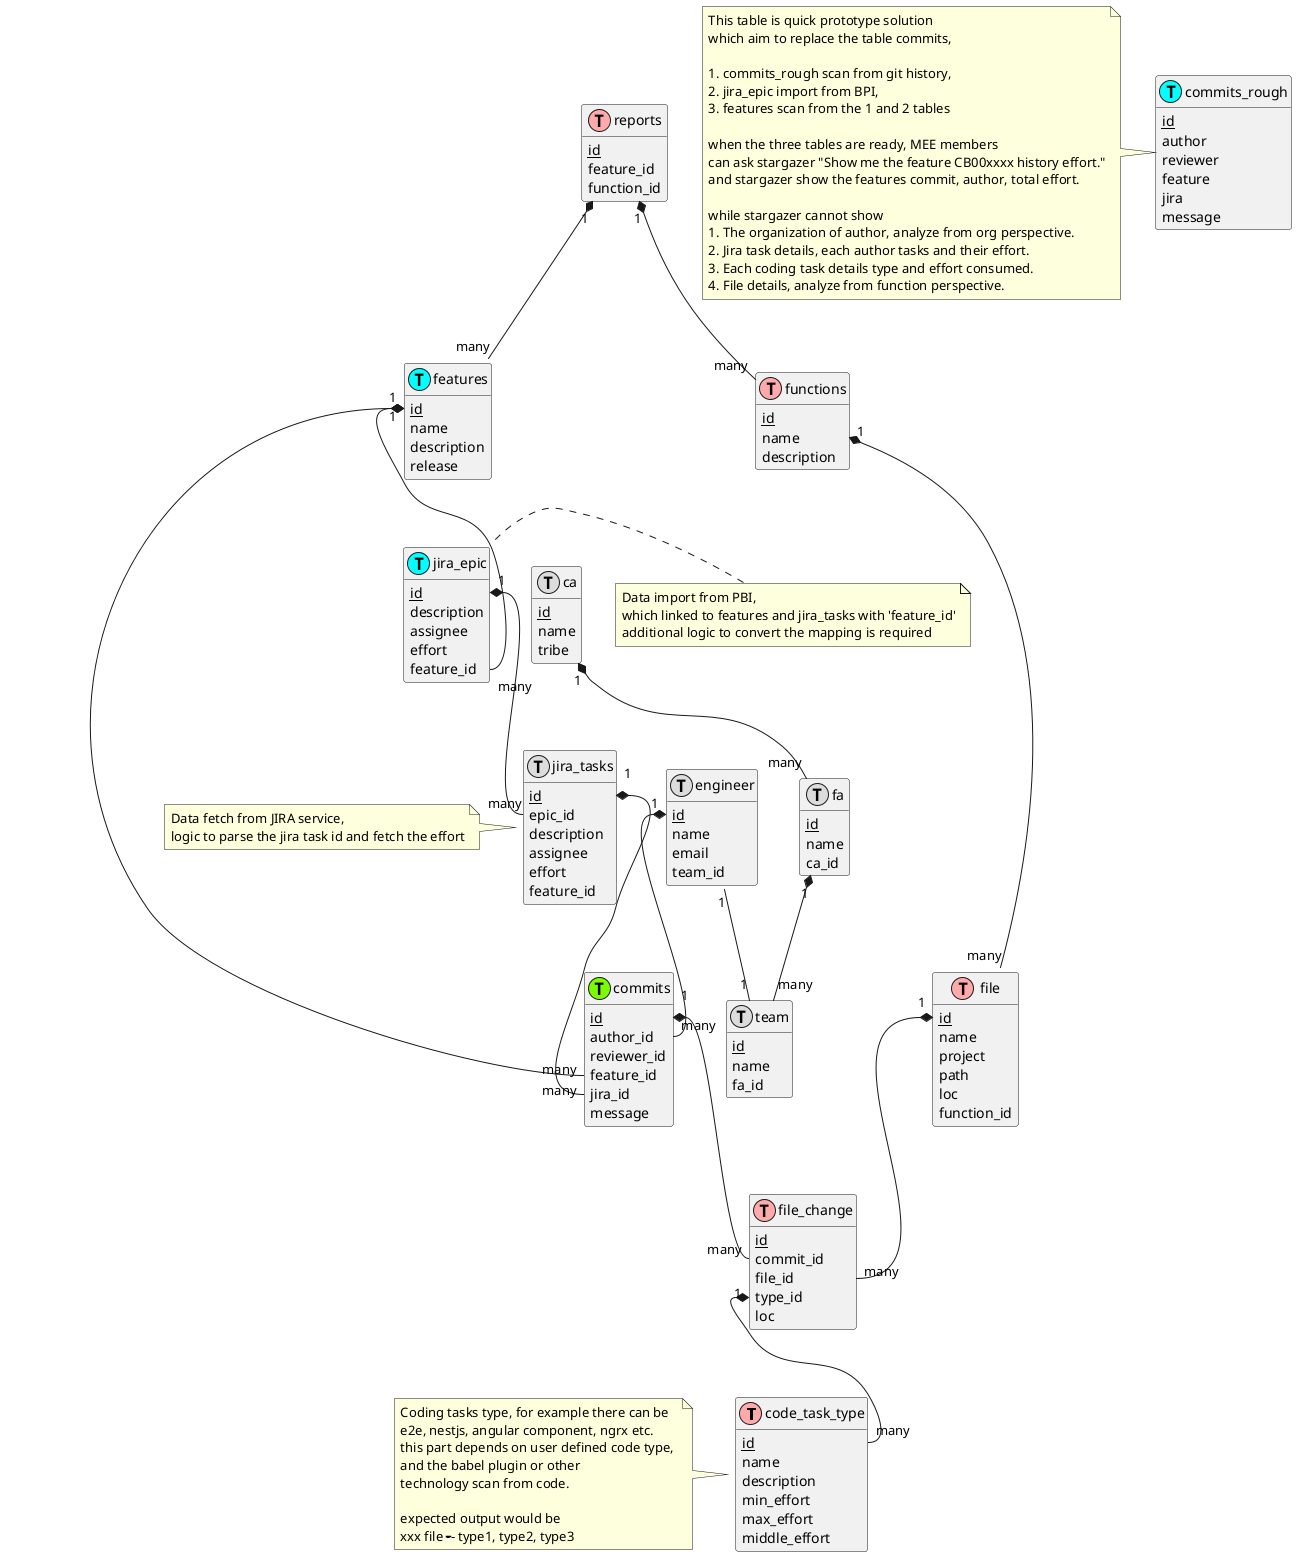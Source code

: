 @startuml
!define table(x, color) class x << (T,color) >>
!define primary_key(x) <u>x</u>
hide methods
hide stereotypes

table(code_task_type, #FFAAAA) {
  primary_key(id)
  name
  description
  min_effort
  max_effort
  middle_effort
}
note left
Coding tasks type, for example there can be 
e2e, nestjs, angular component, ngrx etc.
this part depends on user defined code type, 
and the babel plugin or other 
technology scan from code. 

expected output would be 
xxx file ------ type1, type2, type3
end note

table(jira_epic, #00FFFF) {
  primary_key(id)
  description
  assignee
  effort
  feature_id
}
note left
Data import from PBI, 
which linked to features and jira_tasks with 'feature_id'
additional logic to convert the mapping is required
end note

table(jira_tasks, #DCDCDC) {
  primary_key(id)
  epic_id
  description
  assignee
  effort
  feature_id
}
note left
Data fetch from JIRA service, 
logic to parse the jira task id and fetch the effort
end note


table(file, #FFAAAA) {
  primary_key(id)
  name
  project
  path
  loc
  function_id
}

table(commits, #7CFC00) {
  primary_key(id)
  author_id
  reviewer_id
  feature_id
  jira_id
  message
}

table(commits_rough, #00FFFF) {
  primary_key(id)
  author
  reviewer
  feature
  jira
  message
}
note left
This table is quick prototype solution
which aim to replace the table commits,

1. commits_rough scan from git history,
2. jira_epic import from BPI, 
3. features scan from the 1 and 2 tables

when the three tables are ready, MEE members
can ask stargazer "Show me the feature CB00xxxx history effort."
and stargazer show the features commit, author, total effort.

while stargazer cannot show 
1. The organization of author, analyze from org perspective.
2. Jira task details, each author tasks and their effort.
3. Each coding task details type and effort consumed.
4. File details, analyze from function perspective.
end note

table(file_change, #FFAAAA) {
  primary_key(id)
  commit_id
  file_id
  type_id
  loc
}


table(features, #00FFFF) {
  primary_key(id)
  name
  description
  release
}


table(functions, #FFAAAA) {
  primary_key(id)
  name
  description
}

table(reports, #FFAAAA) {
  primary_key(id)
  feature_id
  function_id
}

table(engineer, #DCDCDC) {
  primary_key(id)
  name
  email
  team_id
}

table(team, #DCDCDC) {
  primary_key(id)
  name
  fa_id
}

table(fa, #DCDCDC) {
  primary_key(id)
  name
  ca_id
}

table(ca, #DCDCDC) {
  primary_key(id)
  name
  tribe
}

engineer::id "1" *-- "many" commits::author_id
features::id "1" *-- "many"  commits::feature_id
features::id "1" *-- "many"  jira_epic::feature_id
jira_tasks::id "1" *-- "many"  commits::jira_id
jira_epic::id "1" *-- "many"  jira_tasks::epic_id

commits::id "1" *-- "many"  file_change::commit_id
file::id  "1" *-- "many" file_change::file_id
file_change::type_id "1" *-- "many" code_task_type::id 

functions "1" *-- "many" file


reports "1" *-- "many" features
reports "1" *-- "many" functions



ca "1" *-- "many" fa
fa "1" *-- "many" team
engineer "1" -- "1" team





@enduml